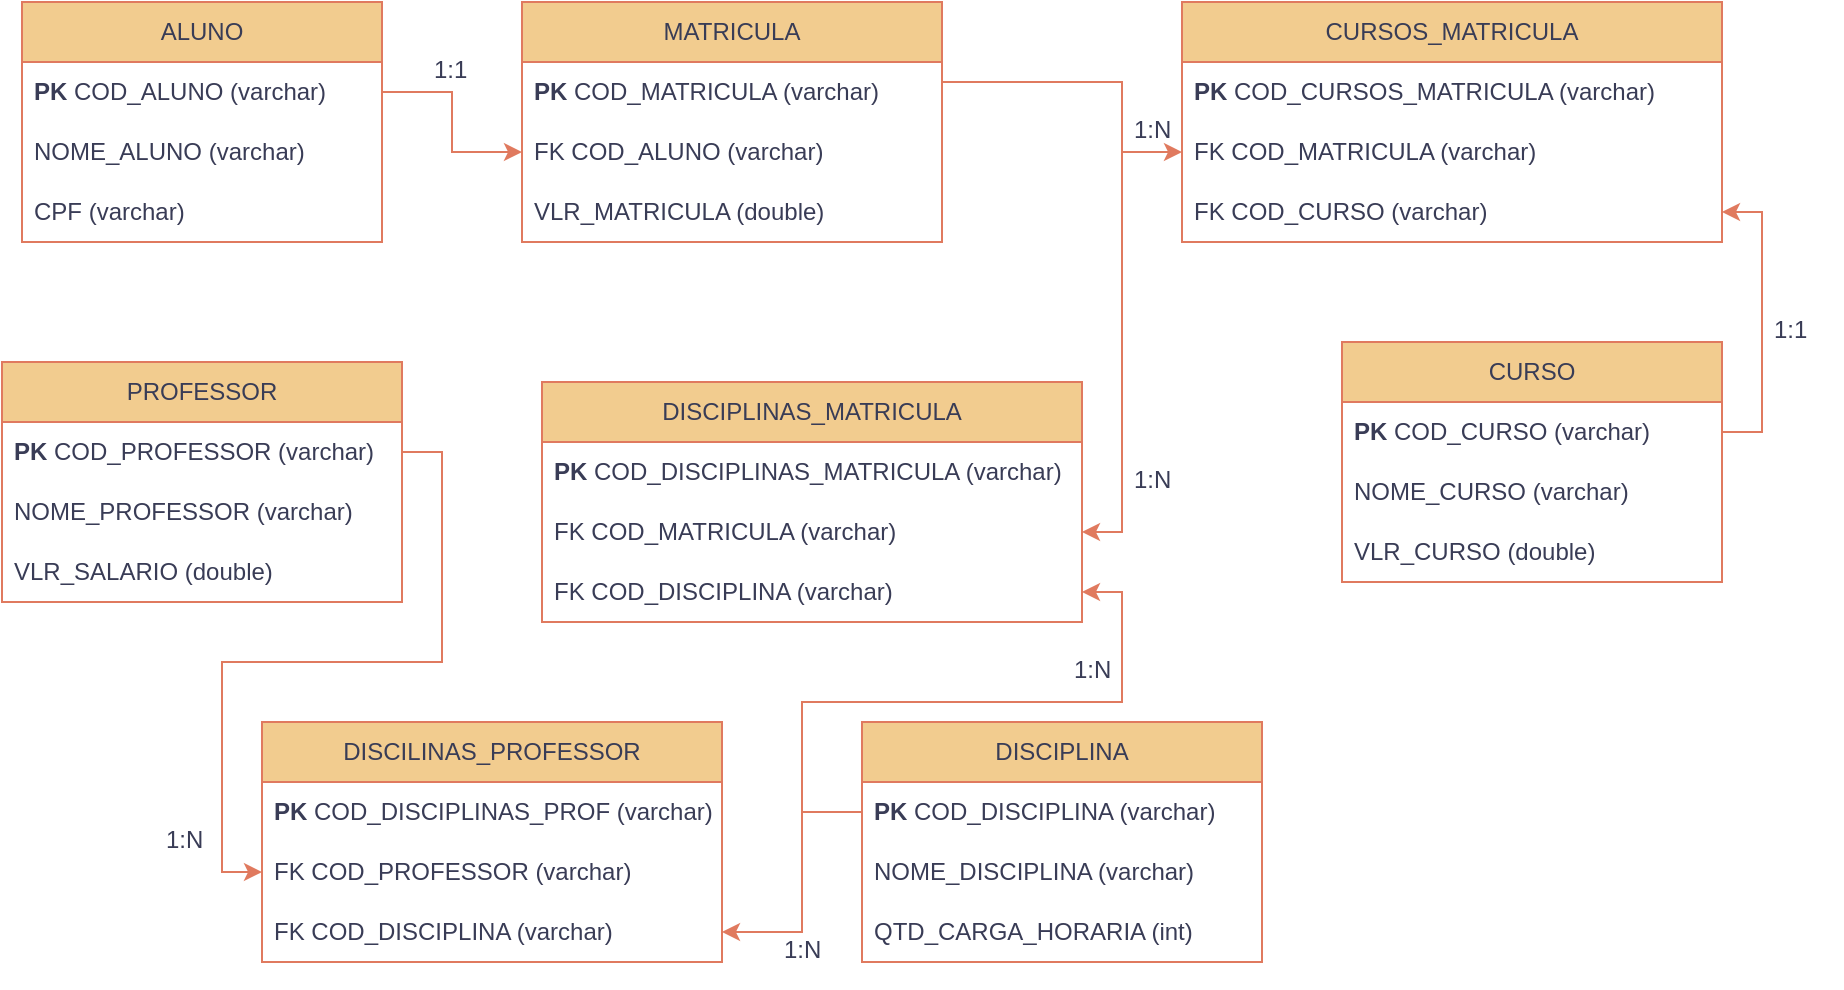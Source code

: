 <mxfile version="22.0.0" type="device">
  <diagram id="R2lEEEUBdFMjLlhIrx00" name="Page-1">
    <mxGraphModel dx="1034" dy="734" grid="1" gridSize="10" guides="1" tooltips="1" connect="1" arrows="1" fold="1" page="1" pageScale="1" pageWidth="850" pageHeight="1100" math="0" shadow="0" extFonts="Permanent Marker^https://fonts.googleapis.com/css?family=Permanent+Marker">
      <root>
        <mxCell id="0" />
        <mxCell id="1" parent="0" />
        <mxCell id="hwRPY_H_E-aeXSSc8FPx-1" value="ALUNO" style="swimlane;fontStyle=0;childLayout=stackLayout;horizontal=1;startSize=30;horizontalStack=0;resizeParent=1;resizeParentMax=0;resizeLast=0;collapsible=1;marginBottom=0;whiteSpace=wrap;html=1;fillColor=#F2CC8F;labelBackgroundColor=none;strokeColor=#E07A5F;fontColor=#393C56;" parent="1" vertex="1">
          <mxGeometry x="30" y="20" width="180" height="120" as="geometry" />
        </mxCell>
        <mxCell id="hwRPY_H_E-aeXSSc8FPx-2" value="&lt;b&gt;PK &lt;/b&gt;COD_ALUNO (varchar)" style="text;strokeColor=none;fillColor=none;align=left;verticalAlign=middle;spacingLeft=4;spacingRight=4;overflow=hidden;points=[[0,0.5],[1,0.5]];portConstraint=eastwest;rotatable=0;whiteSpace=wrap;html=1;labelBackgroundColor=none;fontColor=#393C56;" parent="hwRPY_H_E-aeXSSc8FPx-1" vertex="1">
          <mxGeometry y="30" width="180" height="30" as="geometry" />
        </mxCell>
        <mxCell id="hwRPY_H_E-aeXSSc8FPx-3" value="NOME_ALUNO (varchar)" style="text;strokeColor=none;fillColor=none;align=left;verticalAlign=middle;spacingLeft=4;spacingRight=4;overflow=hidden;points=[[0,0.5],[1,0.5]];portConstraint=eastwest;rotatable=0;whiteSpace=wrap;html=1;labelBackgroundColor=none;fontColor=#393C56;" parent="hwRPY_H_E-aeXSSc8FPx-1" vertex="1">
          <mxGeometry y="60" width="180" height="30" as="geometry" />
        </mxCell>
        <mxCell id="hwRPY_H_E-aeXSSc8FPx-4" value="CPF (varchar)" style="text;strokeColor=none;fillColor=none;align=left;verticalAlign=middle;spacingLeft=4;spacingRight=4;overflow=hidden;points=[[0,0.5],[1,0.5]];portConstraint=eastwest;rotatable=0;whiteSpace=wrap;html=1;labelBackgroundColor=none;fontColor=#393C56;" parent="hwRPY_H_E-aeXSSc8FPx-1" vertex="1">
          <mxGeometry y="90" width="180" height="30" as="geometry" />
        </mxCell>
        <mxCell id="hwRPY_H_E-aeXSSc8FPx-5" value="CURSO" style="swimlane;fontStyle=0;childLayout=stackLayout;horizontal=1;startSize=30;horizontalStack=0;resizeParent=1;resizeParentMax=0;resizeLast=0;collapsible=1;marginBottom=0;whiteSpace=wrap;html=1;fillColor=#F2CC8F;labelBackgroundColor=none;strokeColor=#E07A5F;fontColor=#393C56;" parent="1" vertex="1">
          <mxGeometry x="690" y="190" width="190" height="120" as="geometry" />
        </mxCell>
        <mxCell id="hwRPY_H_E-aeXSSc8FPx-6" value="&lt;b&gt;PK &lt;/b&gt;COD_CURSO (varchar)" style="text;strokeColor=none;fillColor=none;align=left;verticalAlign=middle;spacingLeft=4;spacingRight=4;overflow=hidden;points=[[0,0.5],[1,0.5]];portConstraint=eastwest;rotatable=0;whiteSpace=wrap;html=1;labelBackgroundColor=none;fontColor=#393C56;" parent="hwRPY_H_E-aeXSSc8FPx-5" vertex="1">
          <mxGeometry y="30" width="190" height="30" as="geometry" />
        </mxCell>
        <mxCell id="hwRPY_H_E-aeXSSc8FPx-7" value="NOME_CURSO (varchar)" style="text;strokeColor=none;fillColor=none;align=left;verticalAlign=middle;spacingLeft=4;spacingRight=4;overflow=hidden;points=[[0,0.5],[1,0.5]];portConstraint=eastwest;rotatable=0;whiteSpace=wrap;html=1;labelBackgroundColor=none;fontColor=#393C56;" parent="hwRPY_H_E-aeXSSc8FPx-5" vertex="1">
          <mxGeometry y="60" width="190" height="30" as="geometry" />
        </mxCell>
        <mxCell id="C94Znu9yKtxbw8L8RZEC-2" value="VLR_CURSO (double)" style="text;strokeColor=none;fillColor=none;align=left;verticalAlign=middle;spacingLeft=4;spacingRight=4;overflow=hidden;points=[[0,0.5],[1,0.5]];portConstraint=eastwest;rotatable=0;whiteSpace=wrap;html=1;labelBackgroundColor=none;fontColor=#393C56;" parent="hwRPY_H_E-aeXSSc8FPx-5" vertex="1">
          <mxGeometry y="90" width="190" height="30" as="geometry" />
        </mxCell>
        <mxCell id="hwRPY_H_E-aeXSSc8FPx-9" value="DISCIPLINA" style="swimlane;fontStyle=0;childLayout=stackLayout;horizontal=1;startSize=30;horizontalStack=0;resizeParent=1;resizeParentMax=0;resizeLast=0;collapsible=1;marginBottom=0;whiteSpace=wrap;html=1;fillColor=#F2CC8F;labelBackgroundColor=none;strokeColor=#E07A5F;fontColor=#393C56;" parent="1" vertex="1">
          <mxGeometry x="450" y="380" width="200" height="120" as="geometry" />
        </mxCell>
        <mxCell id="hwRPY_H_E-aeXSSc8FPx-10" value="&lt;b&gt;PK &lt;/b&gt;COD_DISCIPLINA (varchar)" style="text;strokeColor=none;fillColor=none;align=left;verticalAlign=middle;spacingLeft=4;spacingRight=4;overflow=hidden;points=[[0,0.5],[1,0.5]];portConstraint=eastwest;rotatable=0;whiteSpace=wrap;html=1;labelBackgroundColor=none;fontColor=#393C56;" parent="hwRPY_H_E-aeXSSc8FPx-9" vertex="1">
          <mxGeometry y="30" width="200" height="30" as="geometry" />
        </mxCell>
        <mxCell id="hwRPY_H_E-aeXSSc8FPx-11" value="NOME_DISCIPLINA (varchar)" style="text;strokeColor=none;fillColor=none;align=left;verticalAlign=middle;spacingLeft=4;spacingRight=4;overflow=hidden;points=[[0,0.5],[1,0.5]];portConstraint=eastwest;rotatable=0;whiteSpace=wrap;html=1;labelBackgroundColor=none;fontColor=#393C56;" parent="hwRPY_H_E-aeXSSc8FPx-9" vertex="1">
          <mxGeometry y="60" width="200" height="30" as="geometry" />
        </mxCell>
        <mxCell id="hwRPY_H_E-aeXSSc8FPx-12" value="QTD_CARGA_HORARIA (int)" style="text;strokeColor=none;fillColor=none;align=left;verticalAlign=middle;spacingLeft=4;spacingRight=4;overflow=hidden;points=[[0,0.5],[1,0.5]];portConstraint=eastwest;rotatable=0;whiteSpace=wrap;html=1;labelBackgroundColor=none;fontColor=#393C56;" parent="hwRPY_H_E-aeXSSc8FPx-9" vertex="1">
          <mxGeometry y="90" width="200" height="30" as="geometry" />
        </mxCell>
        <mxCell id="hwRPY_H_E-aeXSSc8FPx-13" value="PROFESSOR" style="swimlane;fontStyle=0;childLayout=stackLayout;horizontal=1;startSize=30;horizontalStack=0;resizeParent=1;resizeParentMax=0;resizeLast=0;collapsible=1;marginBottom=0;whiteSpace=wrap;html=1;fillColor=#F2CC8F;labelBackgroundColor=none;strokeColor=#E07A5F;fontColor=#393C56;" parent="1" vertex="1">
          <mxGeometry x="20" y="200" width="200" height="120" as="geometry" />
        </mxCell>
        <mxCell id="hwRPY_H_E-aeXSSc8FPx-14" value="&lt;b&gt;PK &lt;/b&gt;COD_PROFESSOR (varchar)" style="text;strokeColor=none;fillColor=none;align=left;verticalAlign=middle;spacingLeft=4;spacingRight=4;overflow=hidden;points=[[0,0.5],[1,0.5]];portConstraint=eastwest;rotatable=0;whiteSpace=wrap;html=1;labelBackgroundColor=none;fontColor=#393C56;" parent="hwRPY_H_E-aeXSSc8FPx-13" vertex="1">
          <mxGeometry y="30" width="200" height="30" as="geometry" />
        </mxCell>
        <mxCell id="hwRPY_H_E-aeXSSc8FPx-15" value="NOME_PROFESSOR (varchar)" style="text;strokeColor=none;fillColor=none;align=left;verticalAlign=middle;spacingLeft=4;spacingRight=4;overflow=hidden;points=[[0,0.5],[1,0.5]];portConstraint=eastwest;rotatable=0;whiteSpace=wrap;html=1;labelBackgroundColor=none;fontColor=#393C56;" parent="hwRPY_H_E-aeXSSc8FPx-13" vertex="1">
          <mxGeometry y="60" width="200" height="30" as="geometry" />
        </mxCell>
        <mxCell id="hwRPY_H_E-aeXSSc8FPx-16" value="VLR_SALARIO (double)" style="text;strokeColor=none;fillColor=none;align=left;verticalAlign=middle;spacingLeft=4;spacingRight=4;overflow=hidden;points=[[0,0.5],[1,0.5]];portConstraint=eastwest;rotatable=0;whiteSpace=wrap;html=1;labelBackgroundColor=none;fontColor=#393C56;" parent="hwRPY_H_E-aeXSSc8FPx-13" vertex="1">
          <mxGeometry y="90" width="200" height="30" as="geometry" />
        </mxCell>
        <mxCell id="hwRPY_H_E-aeXSSc8FPx-17" value="MATRICULA" style="swimlane;fontStyle=0;childLayout=stackLayout;horizontal=1;startSize=30;horizontalStack=0;resizeParent=1;resizeParentMax=0;resizeLast=0;collapsible=1;marginBottom=0;whiteSpace=wrap;html=1;fillColor=#F2CC8F;labelBackgroundColor=none;strokeColor=#E07A5F;fontColor=#393C56;" parent="1" vertex="1">
          <mxGeometry x="280" y="20" width="210" height="120" as="geometry" />
        </mxCell>
        <mxCell id="hwRPY_H_E-aeXSSc8FPx-18" value="&lt;b&gt;PK &lt;/b&gt;COD_MATRICULA (varchar)" style="text;strokeColor=none;fillColor=none;align=left;verticalAlign=middle;spacingLeft=4;spacingRight=4;overflow=hidden;points=[[0,0.5],[1,0.5]];portConstraint=eastwest;rotatable=0;whiteSpace=wrap;html=1;labelBackgroundColor=none;fontColor=#393C56;" parent="hwRPY_H_E-aeXSSc8FPx-17" vertex="1">
          <mxGeometry y="30" width="210" height="30" as="geometry" />
        </mxCell>
        <mxCell id="hwRPY_H_E-aeXSSc8FPx-19" value="FK COD_ALUNO (varchar)" style="text;strokeColor=none;fillColor=none;align=left;verticalAlign=middle;spacingLeft=4;spacingRight=4;overflow=hidden;points=[[0,0.5],[1,0.5]];portConstraint=eastwest;rotatable=0;whiteSpace=wrap;html=1;labelBackgroundColor=none;fontColor=#393C56;" parent="hwRPY_H_E-aeXSSc8FPx-17" vertex="1">
          <mxGeometry y="60" width="210" height="30" as="geometry" />
        </mxCell>
        <mxCell id="C94Znu9yKtxbw8L8RZEC-8" value="VLR_MATRICULA (double)" style="text;strokeColor=none;fillColor=none;align=left;verticalAlign=middle;spacingLeft=4;spacingRight=4;overflow=hidden;points=[[0,0.5],[1,0.5]];portConstraint=eastwest;rotatable=0;whiteSpace=wrap;html=1;labelBackgroundColor=none;fontColor=#393C56;" parent="hwRPY_H_E-aeXSSc8FPx-17" vertex="1">
          <mxGeometry y="90" width="210" height="30" as="geometry" />
        </mxCell>
        <mxCell id="hwRPY_H_E-aeXSSc8FPx-26" value="DISCILINAS_PROFESSOR" style="swimlane;fontStyle=0;childLayout=stackLayout;horizontal=1;startSize=30;horizontalStack=0;resizeParent=1;resizeParentMax=0;resizeLast=0;collapsible=1;marginBottom=0;whiteSpace=wrap;html=1;fillColor=#F2CC8F;labelBackgroundColor=none;strokeColor=#E07A5F;fontColor=#393C56;" parent="1" vertex="1">
          <mxGeometry x="150" y="380" width="230" height="120" as="geometry" />
        </mxCell>
        <mxCell id="hwRPY_H_E-aeXSSc8FPx-27" value="&lt;b&gt;PK &lt;/b&gt;COD_DISCIPLINAS_PROF (varchar)" style="text;strokeColor=none;fillColor=none;align=left;verticalAlign=middle;spacingLeft=4;spacingRight=4;overflow=hidden;points=[[0,0.5],[1,0.5]];portConstraint=eastwest;rotatable=0;whiteSpace=wrap;html=1;labelBackgroundColor=none;fontColor=#393C56;" parent="hwRPY_H_E-aeXSSc8FPx-26" vertex="1">
          <mxGeometry y="30" width="230" height="30" as="geometry" />
        </mxCell>
        <mxCell id="hwRPY_H_E-aeXSSc8FPx-28" value="FK COD_PROFESSOR (varchar)" style="text;strokeColor=none;fillColor=none;align=left;verticalAlign=middle;spacingLeft=4;spacingRight=4;overflow=hidden;points=[[0,0.5],[1,0.5]];portConstraint=eastwest;rotatable=0;whiteSpace=wrap;html=1;labelBackgroundColor=none;fontColor=#393C56;" parent="hwRPY_H_E-aeXSSc8FPx-26" vertex="1">
          <mxGeometry y="60" width="230" height="30" as="geometry" />
        </mxCell>
        <mxCell id="hwRPY_H_E-aeXSSc8FPx-29" value="FK COD_DISCIPLINA (varchar)" style="text;strokeColor=none;fillColor=none;align=left;verticalAlign=middle;spacingLeft=4;spacingRight=4;overflow=hidden;points=[[0,0.5],[1,0.5]];portConstraint=eastwest;rotatable=0;whiteSpace=wrap;html=1;labelBackgroundColor=none;fontColor=#393C56;" parent="hwRPY_H_E-aeXSSc8FPx-26" vertex="1">
          <mxGeometry y="90" width="230" height="30" as="geometry" />
        </mxCell>
        <mxCell id="hwRPY_H_E-aeXSSc8FPx-35" value="DISCIPLINAS_MATRICULA" style="swimlane;fontStyle=0;childLayout=stackLayout;horizontal=1;startSize=30;horizontalStack=0;resizeParent=1;resizeParentMax=0;resizeLast=0;collapsible=1;marginBottom=0;whiteSpace=wrap;html=1;fillColor=#F2CC8F;labelBackgroundColor=none;strokeColor=#E07A5F;fontColor=#393C56;" parent="1" vertex="1">
          <mxGeometry x="290" y="210" width="270" height="120" as="geometry" />
        </mxCell>
        <mxCell id="hwRPY_H_E-aeXSSc8FPx-37" value="&lt;b&gt;PK &lt;/b&gt;COD_DISCIPLINAS_MATRICULA (varchar)" style="text;strokeColor=none;fillColor=none;align=left;verticalAlign=middle;spacingLeft=4;spacingRight=4;overflow=hidden;points=[[0,0.5],[1,0.5]];portConstraint=eastwest;rotatable=0;whiteSpace=wrap;html=1;labelBackgroundColor=none;fontColor=#393C56;" parent="hwRPY_H_E-aeXSSc8FPx-35" vertex="1">
          <mxGeometry y="30" width="270" height="30" as="geometry" />
        </mxCell>
        <mxCell id="hwRPY_H_E-aeXSSc8FPx-38" value="FK COD_MATRICULA (varchar)" style="text;strokeColor=none;fillColor=none;align=left;verticalAlign=middle;spacingLeft=4;spacingRight=4;overflow=hidden;points=[[0,0.5],[1,0.5]];portConstraint=eastwest;rotatable=0;whiteSpace=wrap;html=1;labelBackgroundColor=none;fontColor=#393C56;" parent="hwRPY_H_E-aeXSSc8FPx-35" vertex="1">
          <mxGeometry y="60" width="270" height="30" as="geometry" />
        </mxCell>
        <mxCell id="C94Znu9yKtxbw8L8RZEC-1" value="FK COD_DISCIPLINA (varchar)" style="text;strokeColor=none;fillColor=none;align=left;verticalAlign=middle;spacingLeft=4;spacingRight=4;overflow=hidden;points=[[0,0.5],[1,0.5]];portConstraint=eastwest;rotatable=0;whiteSpace=wrap;html=1;labelBackgroundColor=none;fontColor=#393C56;" parent="hwRPY_H_E-aeXSSc8FPx-35" vertex="1">
          <mxGeometry y="90" width="270" height="30" as="geometry" />
        </mxCell>
        <mxCell id="C94Znu9yKtxbw8L8RZEC-3" value="CURSOS_MATRICULA" style="swimlane;fontStyle=0;childLayout=stackLayout;horizontal=1;startSize=30;horizontalStack=0;resizeParent=1;resizeParentMax=0;resizeLast=0;collapsible=1;marginBottom=0;whiteSpace=wrap;html=1;fillColor=#F2CC8F;labelBackgroundColor=none;strokeColor=#E07A5F;fontColor=#393C56;" parent="1" vertex="1">
          <mxGeometry x="610" y="20" width="270" height="120" as="geometry" />
        </mxCell>
        <mxCell id="C94Znu9yKtxbw8L8RZEC-4" value="&lt;b&gt;PK &lt;/b&gt;COD_CURSOS_MATRICULA (varchar)" style="text;strokeColor=none;fillColor=none;align=left;verticalAlign=middle;spacingLeft=4;spacingRight=4;overflow=hidden;points=[[0,0.5],[1,0.5]];portConstraint=eastwest;rotatable=0;whiteSpace=wrap;html=1;labelBackgroundColor=none;fontColor=#393C56;" parent="C94Znu9yKtxbw8L8RZEC-3" vertex="1">
          <mxGeometry y="30" width="270" height="30" as="geometry" />
        </mxCell>
        <mxCell id="C94Znu9yKtxbw8L8RZEC-5" value="FK COD_MATRICULA (varchar)" style="text;strokeColor=none;fillColor=none;align=left;verticalAlign=middle;spacingLeft=4;spacingRight=4;overflow=hidden;points=[[0,0.5],[1,0.5]];portConstraint=eastwest;rotatable=0;whiteSpace=wrap;html=1;labelBackgroundColor=none;fontColor=#393C56;" parent="C94Znu9yKtxbw8L8RZEC-3" vertex="1">
          <mxGeometry y="60" width="270" height="30" as="geometry" />
        </mxCell>
        <mxCell id="C94Znu9yKtxbw8L8RZEC-6" value="FK COD_CURSO (varchar)" style="text;strokeColor=none;fillColor=none;align=left;verticalAlign=middle;spacingLeft=4;spacingRight=4;overflow=hidden;points=[[0,0.5],[1,0.5]];portConstraint=eastwest;rotatable=0;whiteSpace=wrap;html=1;labelBackgroundColor=none;fontColor=#393C56;" parent="C94Znu9yKtxbw8L8RZEC-3" vertex="1">
          <mxGeometry y="90" width="270" height="30" as="geometry" />
        </mxCell>
        <mxCell id="ogY2bTTRDxXhE_-xUhXw-1" style="edgeStyle=orthogonalEdgeStyle;rounded=0;orthogonalLoop=1;jettySize=auto;html=1;exitX=1;exitY=0.5;exitDx=0;exitDy=0;entryX=1;entryY=0.5;entryDx=0;entryDy=0;strokeColor=#E07A5F;fontColor=#393C56;fillColor=#F2CC8F;" edge="1" parent="1" source="hwRPY_H_E-aeXSSc8FPx-6" target="C94Znu9yKtxbw8L8RZEC-6">
          <mxGeometry relative="1" as="geometry" />
        </mxCell>
        <mxCell id="ogY2bTTRDxXhE_-xUhXw-2" style="edgeStyle=orthogonalEdgeStyle;rounded=0;orthogonalLoop=1;jettySize=auto;html=1;entryX=0;entryY=0.5;entryDx=0;entryDy=0;strokeColor=#E07A5F;fontColor=#393C56;fillColor=#F2CC8F;" edge="1" parent="1" source="hwRPY_H_E-aeXSSc8FPx-14" target="hwRPY_H_E-aeXSSc8FPx-28">
          <mxGeometry relative="1" as="geometry" />
        </mxCell>
        <mxCell id="ogY2bTTRDxXhE_-xUhXw-3" style="edgeStyle=orthogonalEdgeStyle;rounded=0;orthogonalLoop=1;jettySize=auto;html=1;exitX=0;exitY=0.5;exitDx=0;exitDy=0;entryX=1;entryY=0.5;entryDx=0;entryDy=0;strokeColor=#E07A5F;fontColor=#393C56;fillColor=#F2CC8F;" edge="1" parent="1" source="hwRPY_H_E-aeXSSc8FPx-10" target="hwRPY_H_E-aeXSSc8FPx-29">
          <mxGeometry relative="1" as="geometry">
            <Array as="points">
              <mxPoint x="420" y="425" />
              <mxPoint x="420" y="485" />
            </Array>
          </mxGeometry>
        </mxCell>
        <mxCell id="ogY2bTTRDxXhE_-xUhXw-5" style="edgeStyle=orthogonalEdgeStyle;rounded=0;orthogonalLoop=1;jettySize=auto;html=1;entryX=1;entryY=0.5;entryDx=0;entryDy=0;strokeColor=#E07A5F;fontColor=#393C56;fillColor=#F2CC8F;" edge="1" parent="1" source="hwRPY_H_E-aeXSSc8FPx-10" target="C94Znu9yKtxbw8L8RZEC-1">
          <mxGeometry relative="1" as="geometry">
            <Array as="points">
              <mxPoint x="420" y="425" />
              <mxPoint x="420" y="370" />
              <mxPoint x="580" y="370" />
              <mxPoint x="580" y="315" />
            </Array>
          </mxGeometry>
        </mxCell>
        <mxCell id="ogY2bTTRDxXhE_-xUhXw-6" style="edgeStyle=orthogonalEdgeStyle;rounded=0;orthogonalLoop=1;jettySize=auto;html=1;entryX=0;entryY=0.5;entryDx=0;entryDy=0;strokeColor=#E07A5F;fontColor=#393C56;fillColor=#F2CC8F;" edge="1" parent="1" source="hwRPY_H_E-aeXSSc8FPx-18" target="C94Znu9yKtxbw8L8RZEC-5">
          <mxGeometry relative="1" as="geometry">
            <Array as="points">
              <mxPoint x="580" y="60" />
              <mxPoint x="580" y="95" />
            </Array>
          </mxGeometry>
        </mxCell>
        <mxCell id="ogY2bTTRDxXhE_-xUhXw-7" style="edgeStyle=orthogonalEdgeStyle;rounded=0;orthogonalLoop=1;jettySize=auto;html=1;entryX=1;entryY=0.5;entryDx=0;entryDy=0;strokeColor=#E07A5F;fontColor=#393C56;fillColor=#F2CC8F;" edge="1" parent="1" source="hwRPY_H_E-aeXSSc8FPx-18" target="hwRPY_H_E-aeXSSc8FPx-38">
          <mxGeometry relative="1" as="geometry">
            <Array as="points">
              <mxPoint x="580" y="60" />
              <mxPoint x="580" y="285" />
            </Array>
          </mxGeometry>
        </mxCell>
        <mxCell id="ogY2bTTRDxXhE_-xUhXw-8" style="edgeStyle=orthogonalEdgeStyle;rounded=0;orthogonalLoop=1;jettySize=auto;html=1;entryX=0;entryY=0.5;entryDx=0;entryDy=0;strokeColor=#E07A5F;fontColor=#393C56;fillColor=#F2CC8F;" edge="1" parent="1" source="hwRPY_H_E-aeXSSc8FPx-2" target="hwRPY_H_E-aeXSSc8FPx-19">
          <mxGeometry relative="1" as="geometry" />
        </mxCell>
        <mxCell id="ogY2bTTRDxXhE_-xUhXw-9" value="1:1" style="text;strokeColor=none;fillColor=none;spacingLeft=4;spacingRight=4;overflow=hidden;rotatable=0;points=[[0,0.5],[1,0.5]];portConstraint=eastwest;fontSize=12;whiteSpace=wrap;html=1;fontColor=#393C56;" vertex="1" parent="1">
          <mxGeometry x="230" y="40" width="40" height="30" as="geometry" />
        </mxCell>
        <mxCell id="ogY2bTTRDxXhE_-xUhXw-10" value="1:N" style="text;strokeColor=none;fillColor=none;spacingLeft=4;spacingRight=4;overflow=hidden;rotatable=0;points=[[0,0.5],[1,0.5]];portConstraint=eastwest;fontSize=12;whiteSpace=wrap;html=1;fontColor=#393C56;" vertex="1" parent="1">
          <mxGeometry x="96" y="425" width="40" height="30" as="geometry" />
        </mxCell>
        <mxCell id="ogY2bTTRDxXhE_-xUhXw-11" value="1:N" style="text;strokeColor=none;fillColor=none;spacingLeft=4;spacingRight=4;overflow=hidden;rotatable=0;points=[[0,0.5],[1,0.5]];portConstraint=eastwest;fontSize=12;whiteSpace=wrap;html=1;fontColor=#393C56;" vertex="1" parent="1">
          <mxGeometry x="550" y="340" width="40" height="30" as="geometry" />
        </mxCell>
        <mxCell id="ogY2bTTRDxXhE_-xUhXw-12" value="1:N" style="text;strokeColor=none;fillColor=none;spacingLeft=4;spacingRight=4;overflow=hidden;rotatable=0;points=[[0,0.5],[1,0.5]];portConstraint=eastwest;fontSize=12;whiteSpace=wrap;html=1;fontColor=#393C56;" vertex="1" parent="1">
          <mxGeometry x="580" y="70" width="40" height="30" as="geometry" />
        </mxCell>
        <mxCell id="ogY2bTTRDxXhE_-xUhXw-13" value="1:1" style="text;strokeColor=none;fillColor=none;spacingLeft=4;spacingRight=4;overflow=hidden;rotatable=0;points=[[0,0.5],[1,0.5]];portConstraint=eastwest;fontSize=12;whiteSpace=wrap;html=1;fontColor=#393C56;" vertex="1" parent="1">
          <mxGeometry x="900" y="170" width="40" height="30" as="geometry" />
        </mxCell>
        <mxCell id="ogY2bTTRDxXhE_-xUhXw-14" value="1:N" style="text;strokeColor=none;fillColor=none;spacingLeft=4;spacingRight=4;overflow=hidden;rotatable=0;points=[[0,0.5],[1,0.5]];portConstraint=eastwest;fontSize=12;whiteSpace=wrap;html=1;fontColor=#393C56;" vertex="1" parent="1">
          <mxGeometry x="405" y="480" width="40" height="30" as="geometry" />
        </mxCell>
        <mxCell id="ogY2bTTRDxXhE_-xUhXw-15" value="1:N" style="text;strokeColor=none;fillColor=none;spacingLeft=4;spacingRight=4;overflow=hidden;rotatable=0;points=[[0,0.5],[1,0.5]];portConstraint=eastwest;fontSize=12;whiteSpace=wrap;html=1;fontColor=#393C56;" vertex="1" parent="1">
          <mxGeometry x="580" y="245" width="40" height="30" as="geometry" />
        </mxCell>
      </root>
    </mxGraphModel>
  </diagram>
</mxfile>
